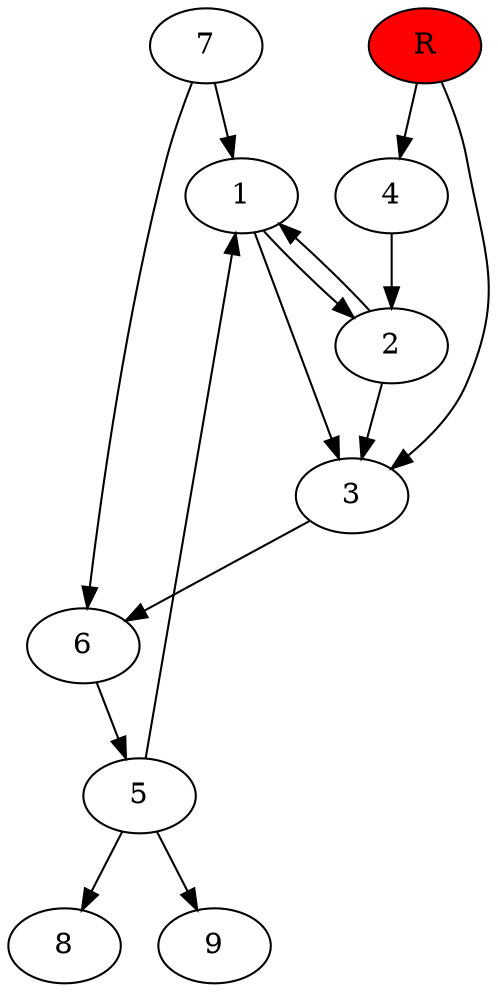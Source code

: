 digraph prb23756 {
	1
	2
	3
	4
	5
	6
	7
	8
	R [fillcolor="#ff0000" style=filled]
	1 -> 2
	1 -> 3
	2 -> 1
	2 -> 3
	3 -> 6
	4 -> 2
	5 -> 1
	5 -> 8
	5 -> 9
	6 -> 5
	7 -> 1
	7 -> 6
	R -> 3
	R -> 4
}
